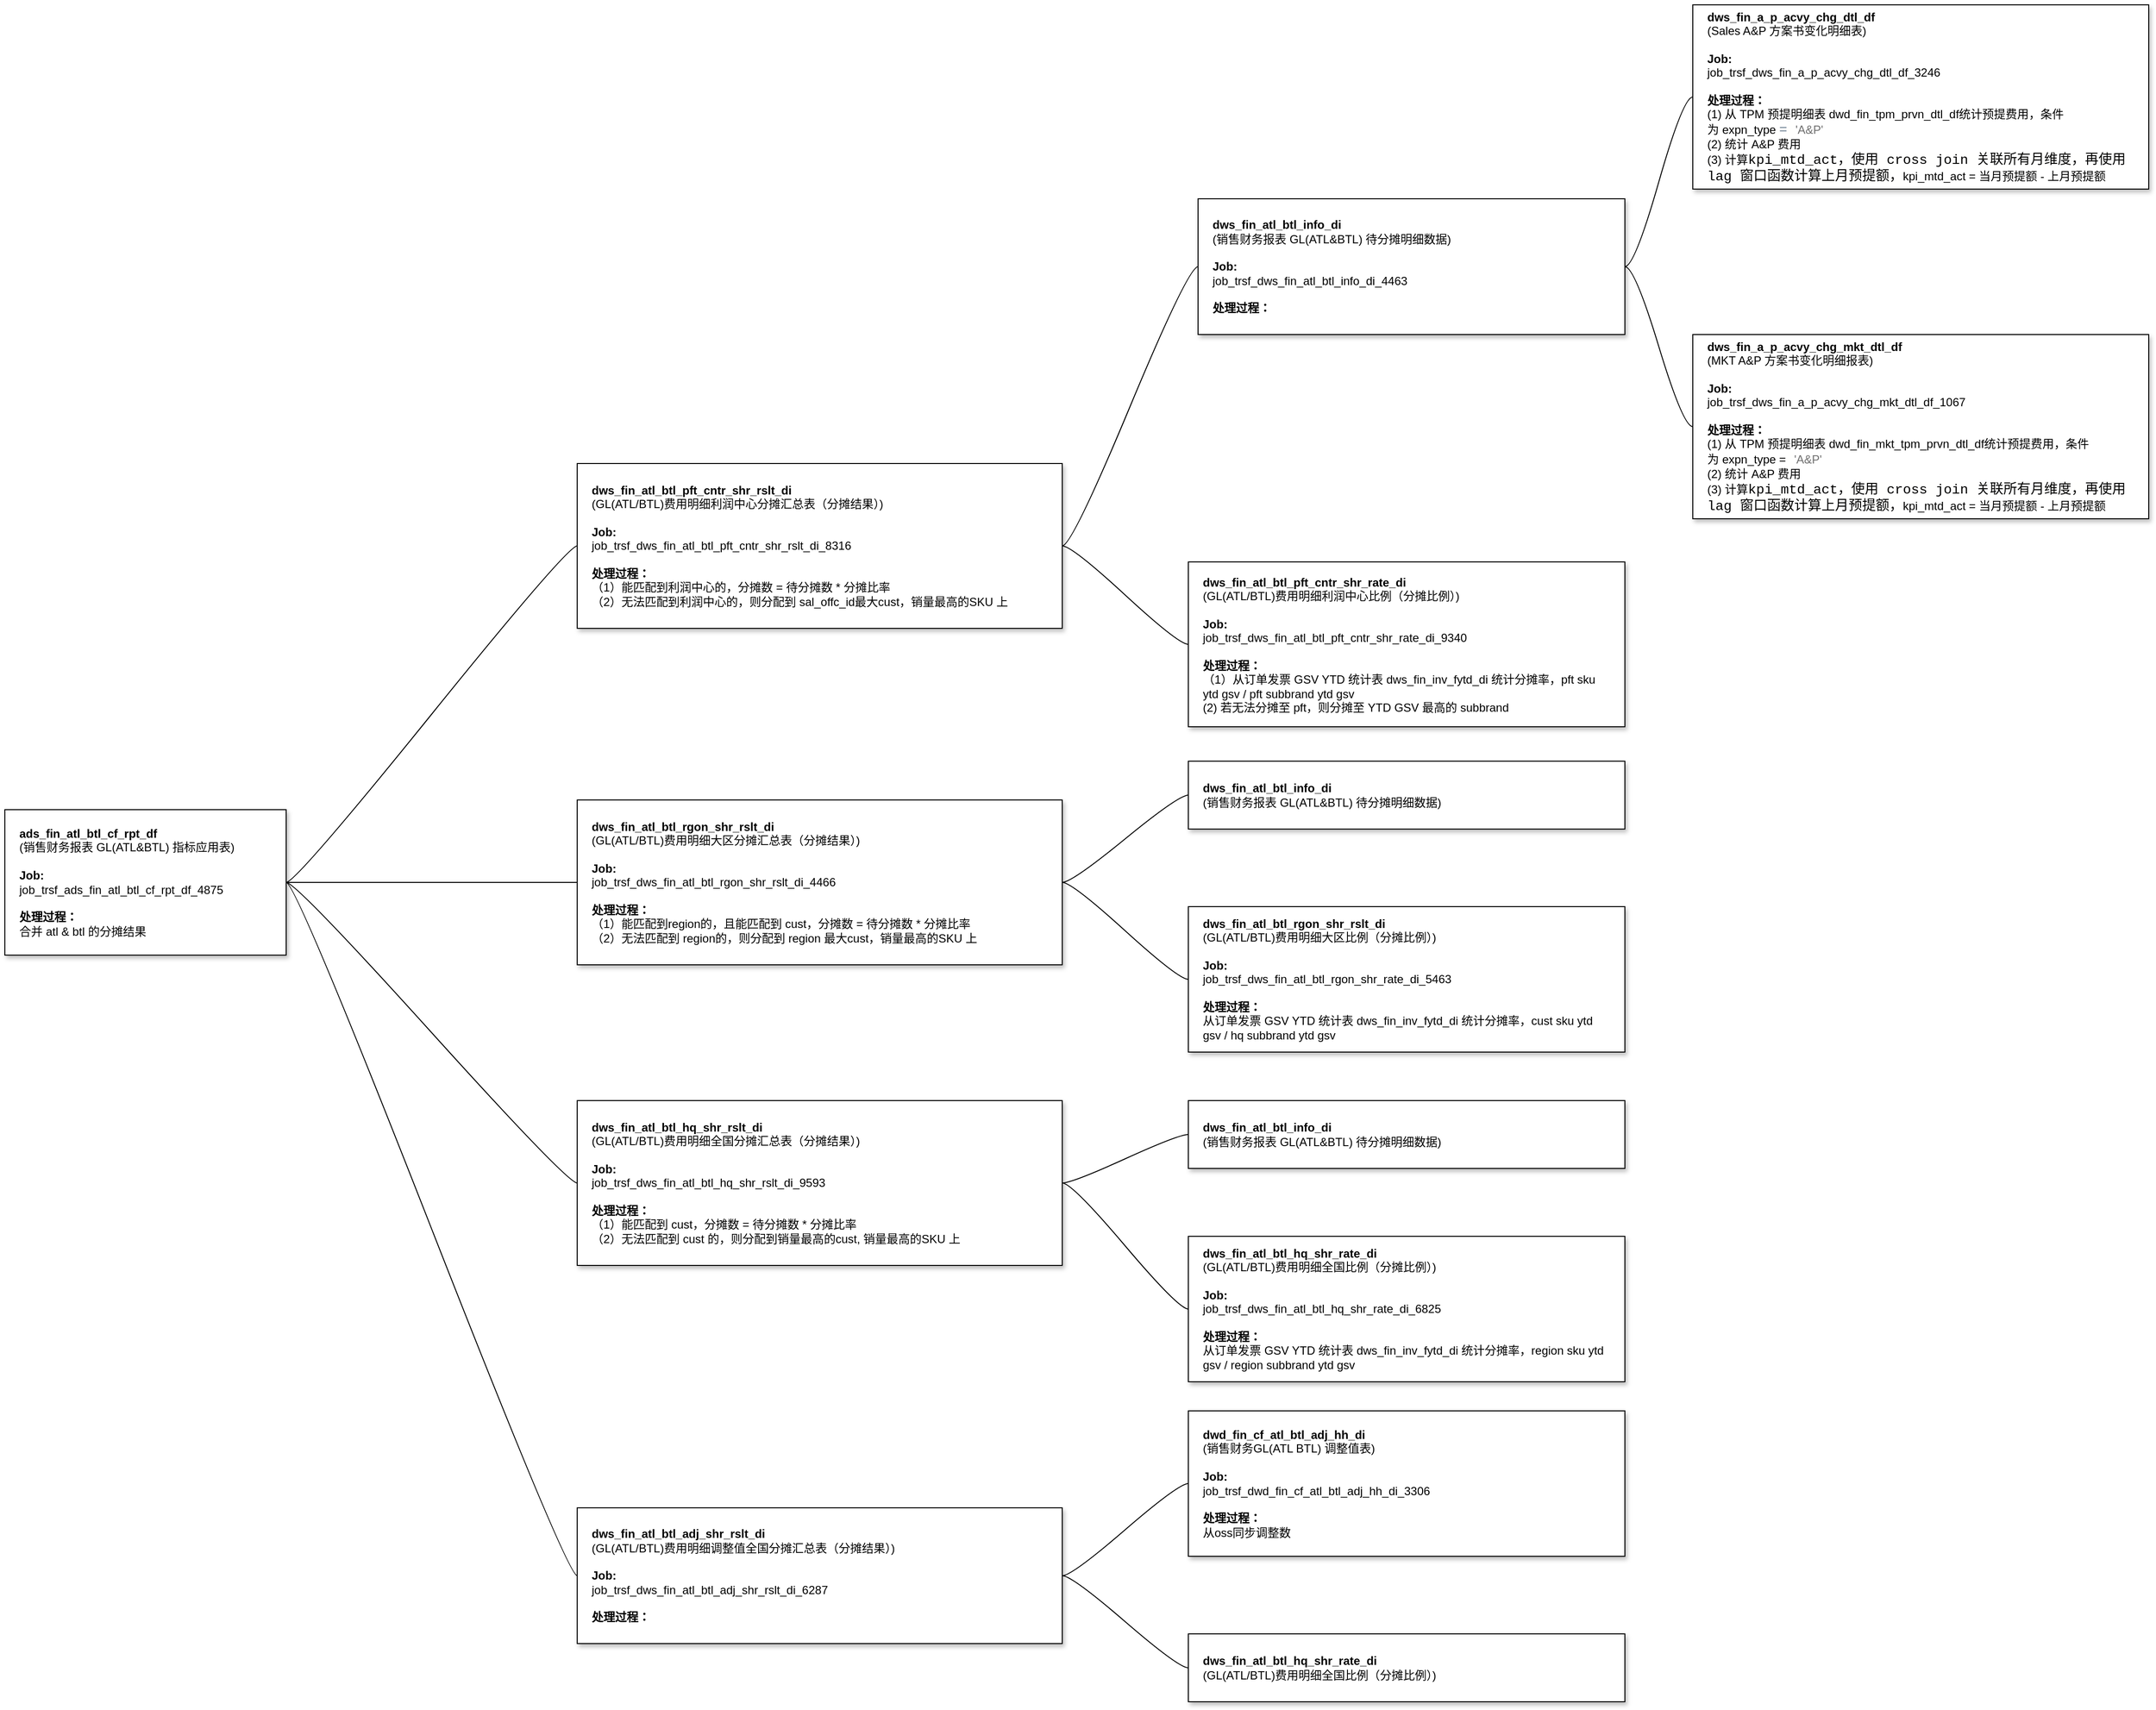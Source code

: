 <mxfile version="22.1.18" type="github">
  <diagram name="第 1 页" id="poTM7zbL6Qr_ExGNxjrP">
    <mxGraphModel dx="4924" dy="2131" grid="1" gridSize="10" guides="1" tooltips="1" connect="1" arrows="1" fold="1" page="1" pageScale="1" pageWidth="827" pageHeight="1169" math="0" shadow="0">
      <root>
        <mxCell id="0" />
        <mxCell id="1" parent="0" />
        <mxCell id="_gfI0N1SYuBNKU1lcbQN-14" value="" style="edgeStyle=entityRelationEdgeStyle;rounded=0;orthogonalLoop=1;jettySize=auto;html=1;startArrow=none;endArrow=none;segment=10;curved=1;sourcePerimeterSpacing=0;targetPerimeterSpacing=0;" edge="1" parent="1" source="_gfI0N1SYuBNKU1lcbQN-11" target="_gfI0N1SYuBNKU1lcbQN-13">
          <mxGeometry relative="1" as="geometry" />
        </mxCell>
        <mxCell id="_gfI0N1SYuBNKU1lcbQN-16" value="" style="edgeStyle=entityRelationEdgeStyle;rounded=0;orthogonalLoop=1;jettySize=auto;html=1;startArrow=none;endArrow=none;segment=10;curved=1;sourcePerimeterSpacing=0;targetPerimeterSpacing=0;" edge="1" parent="1" source="_gfI0N1SYuBNKU1lcbQN-11" target="_gfI0N1SYuBNKU1lcbQN-15">
          <mxGeometry relative="1" as="geometry" />
        </mxCell>
        <mxCell id="_gfI0N1SYuBNKU1lcbQN-11" value="&lt;b&gt;dws_fin_atl_btl_info_di&lt;/b&gt;&lt;br&gt;(销售财务报表 GL(ATL&amp;amp;BTL) 待分摊明细数据)&lt;br&gt;&lt;br&gt;&lt;b&gt;Job:&lt;br&gt;&lt;/b&gt;job_trsf_dws_fin_atl_btl_info_di_4463&lt;br&gt;&lt;br&gt;&lt;b&gt;处理过程：&lt;/b&gt;" style="whiteSpace=wrap;html=1;rounded=0;arcSize=50;align=left;verticalAlign=middle;strokeWidth=1;autosize=1;spacing=15;treeFolding=1;treeMoving=1;newEdgeStyle={&quot;edgeStyle&quot;:&quot;entityRelationEdgeStyle&quot;,&quot;startArrow&quot;:&quot;none&quot;,&quot;endArrow&quot;:&quot;none&quot;,&quot;segment&quot;:10,&quot;curved&quot;:1,&quot;sourcePerimeterSpacing&quot;:0,&quot;targetPerimeterSpacing&quot;:0};shadow=1;" vertex="1" parent="1">
          <mxGeometry x="440" y="210" width="440" height="140" as="geometry" />
        </mxCell>
        <mxCell id="_gfI0N1SYuBNKU1lcbQN-13" value="&lt;b&gt;dws_fin_a_p_acvy_chg_dtl_df&lt;/b&gt;&lt;br&gt;(Sales A&amp;amp;P 方案书变化明细表)&lt;br&gt;&lt;br&gt;&lt;b&gt;Job:&lt;br&gt;&lt;/b&gt;job_trsf_dws_fin_a_p_acvy_chg_dtl_df_3246&lt;br&gt;&lt;br&gt;&lt;b&gt;处理过程：&lt;/b&gt;&lt;br&gt;(1) 从 TPM 预提明细表&amp;nbsp;dwd_fin_tpm_prvn_dtl_df统计预提费用，条件为&amp;nbsp;expn_type&amp;nbsp;&lt;span style=&quot;font-family: Consolas, &amp;quot;Courier New&amp;quot;, monospace; font-size: 14px; color: rgb(119, 136, 153);&quot;&gt;=&lt;/span&gt;&lt;span style=&quot;background-color: rgb(255, 255, 254); font-family: Consolas, &amp;quot;Courier New&amp;quot;, monospace; font-size: 14px;&quot;&gt;&amp;nbsp;&lt;/span&gt;&lt;font color=&quot;#707070&quot;&gt;&#39;A&amp;amp;P&#39;&lt;/font&gt;&lt;br&gt;(2) 统计 A&amp;amp;P 费用&lt;br&gt;(3) 计算&lt;span style=&quot;background-color: rgb(255, 255, 254); font-family: Consolas, &amp;quot;Courier New&amp;quot;, monospace; font-size: 14px;&quot;&gt;kpi_mtd_act，使用 cross join 关联所有月维度，再使用 lag 窗口函数计算上月预提额，&lt;/span&gt;kpi_mtd_act = 当月预提额 - 上月预提额" style="whiteSpace=wrap;html=1;rounded=0;arcSize=50;align=left;verticalAlign=middle;strokeWidth=1;autosize=1;spacing=15;treeFolding=1;treeMoving=1;newEdgeStyle={&quot;edgeStyle&quot;:&quot;entityRelationEdgeStyle&quot;,&quot;startArrow&quot;:&quot;none&quot;,&quot;endArrow&quot;:&quot;none&quot;,&quot;segment&quot;:10,&quot;curved&quot;:1,&quot;sourcePerimeterSpacing&quot;:0,&quot;targetPerimeterSpacing&quot;:0};shadow=1;" vertex="1" parent="1">
          <mxGeometry x="950" y="10" width="470" height="190" as="geometry" />
        </mxCell>
        <mxCell id="_gfI0N1SYuBNKU1lcbQN-15" value="&lt;b&gt;dws_fin_a_p_acvy_chg_mkt_dtl_df&lt;/b&gt;&lt;br&gt;(MKT A&amp;amp;P 方案书变化明细报表)&lt;br&gt;&lt;br&gt;&lt;b&gt;Job:&lt;br&gt;&lt;/b&gt;job_trsf_dws_fin_a_p_acvy_chg_mkt_dtl_df_1067&lt;br&gt;&lt;br&gt;&lt;b&gt;处理过程：&lt;br&gt;&lt;/b&gt;(1) 从 TPM 预提明细表&amp;nbsp;dwd_fin_mkt_tpm_prvn_dtl_df统计预提费用，条件为&amp;nbsp;expn_type&amp;nbsp;=&lt;span style=&quot;border-color: var(--border-color); background-color: rgb(255, 255, 254); font-family: Consolas, &amp;quot;Courier New&amp;quot;, monospace; font-size: 14px;&quot;&gt;&amp;nbsp;&lt;/span&gt;&lt;font style=&quot;border-color: var(--border-color);&quot; color=&quot;#707070&quot;&gt;&#39;A&amp;amp;P&#39;&lt;/font&gt;&lt;br style=&quot;border-color: var(--border-color);&quot;&gt;(2) 统计 A&amp;amp;P 费用&lt;br style=&quot;border-color: var(--border-color);&quot;&gt;(3) 计算&lt;span style=&quot;border-color: var(--border-color); background-color: rgb(255, 255, 254); font-family: Consolas, &amp;quot;Courier New&amp;quot;, monospace; font-size: 14px;&quot;&gt;kpi_mtd_act，使用 cross join 关联所有月维度，再使用 lag 窗口函数计算上月预提额，&lt;/span&gt;kpi_mtd_act = 当月预提额 - 上月预提额&lt;b&gt;&lt;br&gt;&lt;/b&gt;" style="whiteSpace=wrap;html=1;rounded=0;arcSize=50;align=left;verticalAlign=middle;strokeWidth=1;autosize=1;spacing=15;treeFolding=1;treeMoving=1;newEdgeStyle={&quot;edgeStyle&quot;:&quot;entityRelationEdgeStyle&quot;,&quot;startArrow&quot;:&quot;none&quot;,&quot;endArrow&quot;:&quot;none&quot;,&quot;segment&quot;:10,&quot;curved&quot;:1,&quot;sourcePerimeterSpacing&quot;:0,&quot;targetPerimeterSpacing&quot;:0};shadow=1;" vertex="1" parent="1">
          <mxGeometry x="950" y="350" width="470" height="190" as="geometry" />
        </mxCell>
        <mxCell id="_gfI0N1SYuBNKU1lcbQN-22" value="" style="edgeStyle=entityRelationEdgeStyle;rounded=0;orthogonalLoop=1;jettySize=auto;html=1;startArrow=none;endArrow=none;segment=10;curved=1;sourcePerimeterSpacing=0;targetPerimeterSpacing=0;" edge="1" parent="1" source="_gfI0N1SYuBNKU1lcbQN-17" target="_gfI0N1SYuBNKU1lcbQN-21">
          <mxGeometry relative="1" as="geometry" />
        </mxCell>
        <mxCell id="_gfI0N1SYuBNKU1lcbQN-26" value="" style="edgeStyle=entityRelationEdgeStyle;rounded=0;orthogonalLoop=1;jettySize=auto;html=1;startArrow=none;endArrow=none;segment=10;curved=1;sourcePerimeterSpacing=0;targetPerimeterSpacing=0;" edge="1" parent="1" source="_gfI0N1SYuBNKU1lcbQN-17" target="_gfI0N1SYuBNKU1lcbQN-25">
          <mxGeometry relative="1" as="geometry" />
        </mxCell>
        <mxCell id="_gfI0N1SYuBNKU1lcbQN-32" value="" style="edgeStyle=entityRelationEdgeStyle;rounded=0;orthogonalLoop=1;jettySize=auto;html=1;startArrow=none;endArrow=none;segment=10;curved=1;sourcePerimeterSpacing=0;targetPerimeterSpacing=0;" edge="1" parent="1" source="_gfI0N1SYuBNKU1lcbQN-17" target="_gfI0N1SYuBNKU1lcbQN-31">
          <mxGeometry relative="1" as="geometry" />
        </mxCell>
        <mxCell id="_gfI0N1SYuBNKU1lcbQN-38" value="" style="edgeStyle=entityRelationEdgeStyle;rounded=0;orthogonalLoop=1;jettySize=auto;html=1;startArrow=none;endArrow=none;segment=10;curved=1;sourcePerimeterSpacing=0;targetPerimeterSpacing=0;" edge="1" parent="1" source="_gfI0N1SYuBNKU1lcbQN-17" target="_gfI0N1SYuBNKU1lcbQN-37">
          <mxGeometry relative="1" as="geometry" />
        </mxCell>
        <mxCell id="_gfI0N1SYuBNKU1lcbQN-17" value="&lt;b&gt;ads_fin_atl_btl_cf_rpt_df&lt;/b&gt;&lt;br&gt;(销售财务报表 GL(ATL&amp;amp;BTL) 指标应用表)&lt;br&gt;&lt;br&gt;&lt;b&gt;Job:&lt;br&gt;&lt;/b&gt;job_trsf_ads_fin_atl_btl_cf_rpt_df_4875&lt;br&gt;&lt;br&gt;&lt;b&gt;处理过程：&lt;/b&gt;&lt;br&gt;合并 atl &amp;amp; btl 的分摊结果" style="whiteSpace=wrap;html=1;rounded=0;arcSize=50;align=left;verticalAlign=middle;strokeWidth=1;autosize=1;spacing=15;treeFolding=1;treeMoving=1;newEdgeStyle={&quot;edgeStyle&quot;:&quot;entityRelationEdgeStyle&quot;,&quot;startArrow&quot;:&quot;none&quot;,&quot;endArrow&quot;:&quot;none&quot;,&quot;segment&quot;:10,&quot;curved&quot;:1,&quot;sourcePerimeterSpacing&quot;:0,&quot;targetPerimeterSpacing&quot;:0};shadow=1;" vertex="1" parent="1">
          <mxGeometry x="-790" y="840" width="290" height="150" as="geometry" />
        </mxCell>
        <mxCell id="_gfI0N1SYuBNKU1lcbQN-19" value="&lt;b&gt;dws_fin_atl_btl_pft_cntr_shr_rate_di&lt;/b&gt;&lt;br&gt;(GL(ATL/BTL)费用明细利润中心比例（分摊比例）)&lt;br&gt;&lt;br&gt;&lt;b&gt;Job:&lt;br&gt;&lt;/b&gt;job_trsf_dws_fin_atl_btl_pft_cntr_shr_rate_di_9340&lt;br&gt;&lt;br&gt;&lt;b&gt;处理过程：&lt;/b&gt;&lt;br&gt;（1）从订单发票 GSV YTD 统计表 dws_fin_inv_fytd_di 统计分摊率，pft sku ytd gsv / pft subbrand ytd gsv&lt;br&gt;(2) 若无法分摊至 pft，则分摊至 YTD GSV 最高的 subbrand" style="whiteSpace=wrap;html=1;rounded=0;arcSize=50;align=left;verticalAlign=middle;strokeWidth=1;autosize=1;spacing=15;treeFolding=1;treeMoving=1;newEdgeStyle={&quot;edgeStyle&quot;:&quot;entityRelationEdgeStyle&quot;,&quot;startArrow&quot;:&quot;none&quot;,&quot;endArrow&quot;:&quot;none&quot;,&quot;segment&quot;:10,&quot;curved&quot;:1,&quot;sourcePerimeterSpacing&quot;:0,&quot;targetPerimeterSpacing&quot;:0};shadow=1;" vertex="1" parent="1">
          <mxGeometry x="430" y="584.5" width="450" height="170" as="geometry" />
        </mxCell>
        <mxCell id="_gfI0N1SYuBNKU1lcbQN-23" style="edgeStyle=entityRelationEdgeStyle;rounded=0;orthogonalLoop=1;jettySize=auto;html=1;startArrow=none;endArrow=none;segment=10;curved=1;sourcePerimeterSpacing=0;targetPerimeterSpacing=0;entryX=0;entryY=0.5;entryDx=0;entryDy=0;" edge="1" parent="1" source="_gfI0N1SYuBNKU1lcbQN-21" target="_gfI0N1SYuBNKU1lcbQN-11">
          <mxGeometry relative="1" as="geometry">
            <Array as="points">
              <mxPoint x="360" y="720" />
            </Array>
          </mxGeometry>
        </mxCell>
        <mxCell id="_gfI0N1SYuBNKU1lcbQN-24" style="edgeStyle=entityRelationEdgeStyle;rounded=0;orthogonalLoop=1;jettySize=auto;html=1;startArrow=none;endArrow=none;segment=10;curved=1;sourcePerimeterSpacing=0;targetPerimeterSpacing=0;entryX=0;entryY=0.5;entryDx=0;entryDy=0;" edge="1" parent="1" source="_gfI0N1SYuBNKU1lcbQN-21" target="_gfI0N1SYuBNKU1lcbQN-19">
          <mxGeometry relative="1" as="geometry" />
        </mxCell>
        <mxCell id="_gfI0N1SYuBNKU1lcbQN-21" value="&lt;b&gt;dws_fin_atl_btl_pft_cntr_shr_rslt_di&lt;/b&gt;&lt;br&gt;(GL(ATL/BTL)费用明细利润中心分摊汇总表（分摊结果）)&lt;br&gt;&lt;br&gt;&lt;b&gt;Job:&lt;br&gt;&lt;/b&gt;job_trsf_dws_fin_atl_btl_pft_cntr_shr_rslt_di_8316&lt;br&gt;&lt;br&gt;&lt;b&gt;处理过程：&lt;/b&gt;&lt;br&gt;（1）能匹配到利润中心的，分摊数 = 待分摊数 * 分摊比率&lt;br&gt;（2）无法匹配到利润中心的，则分配到&amp;nbsp;sal_offc_id最大cust，销量最高的SKU 上" style="whiteSpace=wrap;html=1;rounded=0;arcSize=50;align=left;verticalAlign=middle;strokeWidth=1;autosize=1;spacing=15;treeFolding=1;treeMoving=1;newEdgeStyle={&quot;edgeStyle&quot;:&quot;entityRelationEdgeStyle&quot;,&quot;startArrow&quot;:&quot;none&quot;,&quot;endArrow&quot;:&quot;none&quot;,&quot;segment&quot;:10,&quot;curved&quot;:1,&quot;sourcePerimeterSpacing&quot;:0,&quot;targetPerimeterSpacing&quot;:0};shadow=1;" vertex="1" parent="1">
          <mxGeometry x="-200" y="483" width="500" height="170" as="geometry" />
        </mxCell>
        <mxCell id="_gfI0N1SYuBNKU1lcbQN-28" value="" style="edgeStyle=entityRelationEdgeStyle;rounded=0;orthogonalLoop=1;jettySize=auto;html=1;startArrow=none;endArrow=none;segment=10;curved=1;sourcePerimeterSpacing=0;targetPerimeterSpacing=0;" edge="1" parent="1" source="_gfI0N1SYuBNKU1lcbQN-25" target="_gfI0N1SYuBNKU1lcbQN-27">
          <mxGeometry relative="1" as="geometry" />
        </mxCell>
        <mxCell id="_gfI0N1SYuBNKU1lcbQN-30" value="" style="edgeStyle=entityRelationEdgeStyle;rounded=0;orthogonalLoop=1;jettySize=auto;html=1;startArrow=none;endArrow=none;segment=10;curved=1;sourcePerimeterSpacing=0;targetPerimeterSpacing=0;" edge="1" parent="1" source="_gfI0N1SYuBNKU1lcbQN-25" target="_gfI0N1SYuBNKU1lcbQN-29">
          <mxGeometry relative="1" as="geometry" />
        </mxCell>
        <mxCell id="_gfI0N1SYuBNKU1lcbQN-25" value="&lt;b&gt;dws_fin_atl_btl_rgon_shr_rslt_di&lt;br&gt;&lt;/b&gt;(GL(ATL/BTL)费用明细大区分摊汇总表（分摊结果）)&lt;br&gt;&lt;br&gt;&lt;b&gt;Job:&lt;br&gt;&lt;/b&gt;job_trsf_dws_fin_atl_btl_rgon_shr_rslt_di_4466&lt;br&gt;&lt;br&gt;&lt;b&gt;处理过程：&lt;br&gt;&lt;/b&gt;（1）能匹配到region的，且能匹配到 cust，分摊数 = 待分摊数 * 分摊比率&lt;br style=&quot;border-color: var(--border-color);&quot;&gt;（2）无法匹配到 region的，则分配到 region 最大cust，销量最高的SKU 上&lt;b&gt;&lt;br&gt;&lt;/b&gt;" style="whiteSpace=wrap;html=1;rounded=0;arcSize=50;align=left;verticalAlign=middle;strokeWidth=1;autosize=1;spacing=15;treeFolding=1;treeMoving=1;newEdgeStyle={&quot;edgeStyle&quot;:&quot;entityRelationEdgeStyle&quot;,&quot;startArrow&quot;:&quot;none&quot;,&quot;endArrow&quot;:&quot;none&quot;,&quot;segment&quot;:10,&quot;curved&quot;:1,&quot;sourcePerimeterSpacing&quot;:0,&quot;targetPerimeterSpacing&quot;:0};shadow=1;" vertex="1" parent="1">
          <mxGeometry x="-200" y="830" width="500" height="170" as="geometry" />
        </mxCell>
        <mxCell id="_gfI0N1SYuBNKU1lcbQN-27" value="&lt;b style=&quot;border-color: var(--border-color);&quot;&gt;dws_fin_atl_btl_info_di&lt;/b&gt;&lt;br style=&quot;border-color: var(--border-color);&quot;&gt;(销售财务报表 GL(ATL&amp;amp;BTL) 待分摊明细数据)" style="whiteSpace=wrap;html=1;rounded=0;arcSize=50;align=left;verticalAlign=middle;strokeWidth=1;autosize=1;spacing=15;treeFolding=1;treeMoving=1;newEdgeStyle={&quot;edgeStyle&quot;:&quot;entityRelationEdgeStyle&quot;,&quot;startArrow&quot;:&quot;none&quot;,&quot;endArrow&quot;:&quot;none&quot;,&quot;segment&quot;:10,&quot;curved&quot;:1,&quot;sourcePerimeterSpacing&quot;:0,&quot;targetPerimeterSpacing&quot;:0};shadow=1;" vertex="1" parent="1">
          <mxGeometry x="430" y="790" width="450" height="70" as="geometry" />
        </mxCell>
        <mxCell id="_gfI0N1SYuBNKU1lcbQN-29" value="&lt;b&gt;dws_fin_atl_btl_rgon_shr_rslt_di&lt;br&gt;&lt;/b&gt;(GL(ATL/BTL)费用明细大区比例（分摊比例）)&lt;br&gt;&lt;br&gt;&lt;b&gt;Job:&lt;br&gt;&lt;/b&gt;job_trsf_dws_fin_atl_btl_rgon_shr_rate_di_5463&lt;br&gt;&lt;br&gt;&lt;b&gt;处理过程：&lt;br&gt;&lt;/b&gt;从订单发票 GSV YTD 统计表 dws_fin_inv_fytd_di 统计分摊率，cust sku ytd gsv / hq subbrand ytd gsv&lt;b&gt;&lt;br&gt;&lt;/b&gt;" style="whiteSpace=wrap;html=1;rounded=0;arcSize=50;align=left;verticalAlign=middle;strokeWidth=1;autosize=1;spacing=15;treeFolding=1;treeMoving=1;newEdgeStyle={&quot;edgeStyle&quot;:&quot;entityRelationEdgeStyle&quot;,&quot;startArrow&quot;:&quot;none&quot;,&quot;endArrow&quot;:&quot;none&quot;,&quot;segment&quot;:10,&quot;curved&quot;:1,&quot;sourcePerimeterSpacing&quot;:0,&quot;targetPerimeterSpacing&quot;:0};shadow=1;" vertex="1" parent="1">
          <mxGeometry x="430" y="940" width="450" height="150" as="geometry" />
        </mxCell>
        <mxCell id="_gfI0N1SYuBNKU1lcbQN-34" value="" style="edgeStyle=entityRelationEdgeStyle;rounded=0;orthogonalLoop=1;jettySize=auto;html=1;startArrow=none;endArrow=none;segment=10;curved=1;sourcePerimeterSpacing=0;targetPerimeterSpacing=0;" edge="1" parent="1" source="_gfI0N1SYuBNKU1lcbQN-31" target="_gfI0N1SYuBNKU1lcbQN-33">
          <mxGeometry relative="1" as="geometry" />
        </mxCell>
        <mxCell id="_gfI0N1SYuBNKU1lcbQN-36" value="" style="edgeStyle=entityRelationEdgeStyle;rounded=0;orthogonalLoop=1;jettySize=auto;html=1;startArrow=none;endArrow=none;segment=10;curved=1;sourcePerimeterSpacing=0;targetPerimeterSpacing=0;" edge="1" parent="1" source="_gfI0N1SYuBNKU1lcbQN-31" target="_gfI0N1SYuBNKU1lcbQN-35">
          <mxGeometry relative="1" as="geometry" />
        </mxCell>
        <mxCell id="_gfI0N1SYuBNKU1lcbQN-31" value="&lt;b&gt;dws_fin_atl_btl_hq_shr_rslt_di&lt;/b&gt;&lt;br&gt;(GL(ATL/BTL)费用明细全国分摊汇总表（分摊结果）)&lt;br&gt;&lt;br&gt;&lt;b&gt;Job:&lt;br&gt;&lt;/b&gt;job_trsf_dws_fin_atl_btl_hq_shr_rslt_di_9593&lt;br&gt;&lt;br&gt;&lt;b&gt;处理过程：&lt;br&gt;&lt;/b&gt;（1）能匹配到 cust，分摊数 = 待分摊数 * 分摊比率&lt;br style=&quot;border-color: var(--border-color);&quot;&gt;（2）无法匹配到 cust 的，则分配到销量最高的cust, 销量最高的SKU 上&lt;b&gt;&lt;br&gt;&lt;/b&gt;" style="whiteSpace=wrap;html=1;rounded=0;arcSize=50;align=left;verticalAlign=middle;strokeWidth=1;autosize=1;spacing=15;treeFolding=1;treeMoving=1;newEdgeStyle={&quot;edgeStyle&quot;:&quot;entityRelationEdgeStyle&quot;,&quot;startArrow&quot;:&quot;none&quot;,&quot;endArrow&quot;:&quot;none&quot;,&quot;segment&quot;:10,&quot;curved&quot;:1,&quot;sourcePerimeterSpacing&quot;:0,&quot;targetPerimeterSpacing&quot;:0};shadow=1;" vertex="1" parent="1">
          <mxGeometry x="-200" y="1140" width="500" height="170" as="geometry" />
        </mxCell>
        <mxCell id="_gfI0N1SYuBNKU1lcbQN-33" value="&lt;b style=&quot;border-color: var(--border-color);&quot;&gt;dws_fin_atl_btl_info_di&lt;/b&gt;&lt;br style=&quot;border-color: var(--border-color);&quot;&gt;(销售财务报表 GL(ATL&amp;amp;BTL) 待分摊明细数据)" style="whiteSpace=wrap;html=1;rounded=0;arcSize=50;align=left;verticalAlign=middle;strokeWidth=1;autosize=1;spacing=15;treeFolding=1;treeMoving=1;newEdgeStyle={&quot;edgeStyle&quot;:&quot;entityRelationEdgeStyle&quot;,&quot;startArrow&quot;:&quot;none&quot;,&quot;endArrow&quot;:&quot;none&quot;,&quot;segment&quot;:10,&quot;curved&quot;:1,&quot;sourcePerimeterSpacing&quot;:0,&quot;targetPerimeterSpacing&quot;:0};shadow=1;" vertex="1" parent="1">
          <mxGeometry x="430" y="1140" width="450" height="70" as="geometry" />
        </mxCell>
        <mxCell id="_gfI0N1SYuBNKU1lcbQN-35" value="&lt;b&gt;dws_fin_atl_btl_hq_shr_rate_di&lt;/b&gt;&lt;br&gt;(GL(ATL/BTL)费用明细全国比例（分摊比例）)&lt;br&gt;&lt;br&gt;&lt;b&gt;Job:&lt;br&gt;&lt;/b&gt;job_trsf_dws_fin_atl_btl_hq_shr_rate_di_6825&lt;br&gt;&lt;br&gt;&lt;b&gt;处理过程：&lt;br&gt;&lt;/b&gt;从订单发票 GSV YTD 统计表 dws_fin_inv_fytd_di 统计分摊率，region sku ytd gsv / region subbrand ytd gsv&lt;b&gt;&lt;br&gt;&lt;/b&gt;" style="whiteSpace=wrap;html=1;rounded=0;arcSize=50;align=left;verticalAlign=middle;strokeWidth=1;autosize=1;spacing=15;treeFolding=1;treeMoving=1;newEdgeStyle={&quot;edgeStyle&quot;:&quot;entityRelationEdgeStyle&quot;,&quot;startArrow&quot;:&quot;none&quot;,&quot;endArrow&quot;:&quot;none&quot;,&quot;segment&quot;:10,&quot;curved&quot;:1,&quot;sourcePerimeterSpacing&quot;:0,&quot;targetPerimeterSpacing&quot;:0};shadow=1;" vertex="1" parent="1">
          <mxGeometry x="430" y="1280" width="450" height="150" as="geometry" />
        </mxCell>
        <mxCell id="_gfI0N1SYuBNKU1lcbQN-40" value="" style="edgeStyle=entityRelationEdgeStyle;rounded=0;orthogonalLoop=1;jettySize=auto;html=1;startArrow=none;endArrow=none;segment=10;curved=1;sourcePerimeterSpacing=0;targetPerimeterSpacing=0;" edge="1" parent="1" source="_gfI0N1SYuBNKU1lcbQN-37" target="_gfI0N1SYuBNKU1lcbQN-39">
          <mxGeometry relative="1" as="geometry" />
        </mxCell>
        <mxCell id="_gfI0N1SYuBNKU1lcbQN-42" value="" style="edgeStyle=entityRelationEdgeStyle;rounded=0;orthogonalLoop=1;jettySize=auto;html=1;startArrow=none;endArrow=none;segment=10;curved=1;sourcePerimeterSpacing=0;targetPerimeterSpacing=0;" edge="1" parent="1" source="_gfI0N1SYuBNKU1lcbQN-37" target="_gfI0N1SYuBNKU1lcbQN-41">
          <mxGeometry relative="1" as="geometry" />
        </mxCell>
        <mxCell id="_gfI0N1SYuBNKU1lcbQN-37" value="&lt;b&gt;dws_fin_atl_btl_adj_shr_rslt_di&lt;/b&gt;&lt;br&gt;(GL(ATL/BTL)费用明细调整值全国分摊汇总表（分摊结果）)&lt;br&gt;&lt;br&gt;&lt;b&gt;Job:&lt;br&gt;&lt;/b&gt;job_trsf_dws_fin_atl_btl_adj_shr_rslt_di_6287&lt;br&gt;&lt;br&gt;&lt;b&gt;处理过程：&lt;/b&gt;" style="whiteSpace=wrap;html=1;rounded=0;arcSize=50;align=left;verticalAlign=middle;strokeWidth=1;autosize=1;spacing=15;treeFolding=1;treeMoving=1;newEdgeStyle={&quot;edgeStyle&quot;:&quot;entityRelationEdgeStyle&quot;,&quot;startArrow&quot;:&quot;none&quot;,&quot;endArrow&quot;:&quot;none&quot;,&quot;segment&quot;:10,&quot;curved&quot;:1,&quot;sourcePerimeterSpacing&quot;:0,&quot;targetPerimeterSpacing&quot;:0};shadow=1;" vertex="1" parent="1">
          <mxGeometry x="-200" y="1560" width="500" height="140" as="geometry" />
        </mxCell>
        <mxCell id="_gfI0N1SYuBNKU1lcbQN-39" value="&lt;b&gt;dwd_fin_cf_atl_btl_adj_hh_di&lt;/b&gt;&lt;br&gt;(销售财务GL(ATL BTL) 调整值表)&lt;br&gt;&lt;br&gt;&lt;b&gt;Job:&lt;br&gt;&lt;/b&gt;job_trsf_dwd_fin_cf_atl_btl_adj_hh_di_3306&lt;br&gt;&lt;br&gt;&lt;b&gt;处理过程：&lt;/b&gt;&lt;br&gt;从oss同步调整数" style="whiteSpace=wrap;html=1;rounded=0;arcSize=50;align=left;verticalAlign=middle;strokeWidth=1;autosize=1;spacing=15;treeFolding=1;treeMoving=1;newEdgeStyle={&quot;edgeStyle&quot;:&quot;entityRelationEdgeStyle&quot;,&quot;startArrow&quot;:&quot;none&quot;,&quot;endArrow&quot;:&quot;none&quot;,&quot;segment&quot;:10,&quot;curved&quot;:1,&quot;sourcePerimeterSpacing&quot;:0,&quot;targetPerimeterSpacing&quot;:0};shadow=1;" vertex="1" parent="1">
          <mxGeometry x="430" y="1460" width="450" height="150" as="geometry" />
        </mxCell>
        <mxCell id="_gfI0N1SYuBNKU1lcbQN-41" value="&lt;b style=&quot;border-color: var(--border-color);&quot;&gt;dws_fin_atl_btl_hq_shr_rate_di&lt;/b&gt;&lt;br style=&quot;border-color: var(--border-color);&quot;&gt;(GL(ATL/BTL)费用明细全国比例（分摊比例）)" style="whiteSpace=wrap;html=1;rounded=0;arcSize=50;align=left;verticalAlign=middle;strokeWidth=1;autosize=1;spacing=15;treeFolding=1;treeMoving=1;newEdgeStyle={&quot;edgeStyle&quot;:&quot;entityRelationEdgeStyle&quot;,&quot;startArrow&quot;:&quot;none&quot;,&quot;endArrow&quot;:&quot;none&quot;,&quot;segment&quot;:10,&quot;curved&quot;:1,&quot;sourcePerimeterSpacing&quot;:0,&quot;targetPerimeterSpacing&quot;:0};shadow=1;" vertex="1" parent="1">
          <mxGeometry x="430" y="1690" width="450" height="70" as="geometry" />
        </mxCell>
      </root>
    </mxGraphModel>
  </diagram>
</mxfile>

